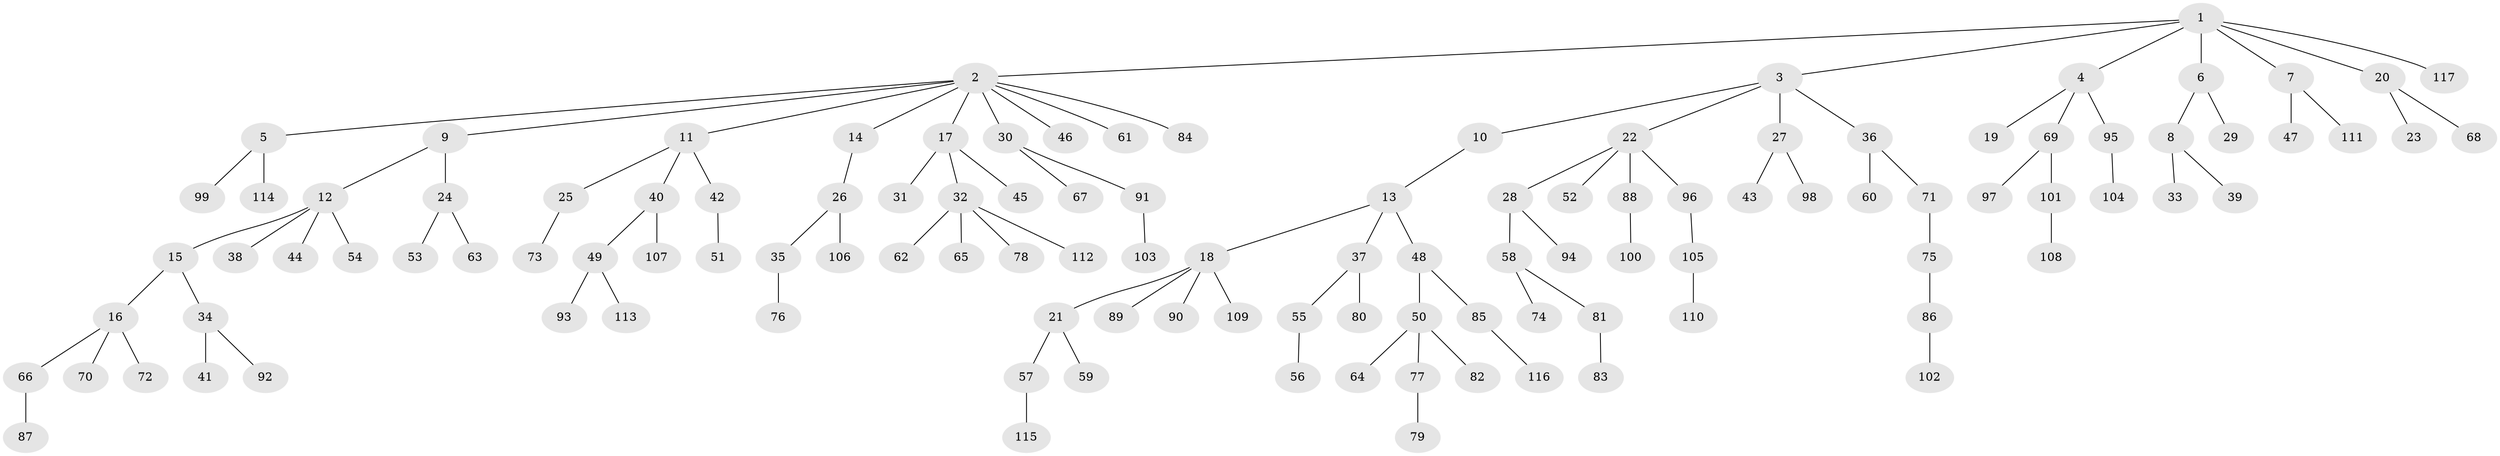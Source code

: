 // coarse degree distribution, {10: 0.012345679012345678, 12: 0.012345679012345678, 4: 0.037037037037037035, 2: 0.24691358024691357, 3: 0.07407407407407407, 5: 0.024691358024691357, 6: 0.024691358024691357, 1: 0.5679012345679012}
// Generated by graph-tools (version 1.1) at 2025/42/03/06/25 10:42:02]
// undirected, 117 vertices, 116 edges
graph export_dot {
graph [start="1"]
  node [color=gray90,style=filled];
  1;
  2;
  3;
  4;
  5;
  6;
  7;
  8;
  9;
  10;
  11;
  12;
  13;
  14;
  15;
  16;
  17;
  18;
  19;
  20;
  21;
  22;
  23;
  24;
  25;
  26;
  27;
  28;
  29;
  30;
  31;
  32;
  33;
  34;
  35;
  36;
  37;
  38;
  39;
  40;
  41;
  42;
  43;
  44;
  45;
  46;
  47;
  48;
  49;
  50;
  51;
  52;
  53;
  54;
  55;
  56;
  57;
  58;
  59;
  60;
  61;
  62;
  63;
  64;
  65;
  66;
  67;
  68;
  69;
  70;
  71;
  72;
  73;
  74;
  75;
  76;
  77;
  78;
  79;
  80;
  81;
  82;
  83;
  84;
  85;
  86;
  87;
  88;
  89;
  90;
  91;
  92;
  93;
  94;
  95;
  96;
  97;
  98;
  99;
  100;
  101;
  102;
  103;
  104;
  105;
  106;
  107;
  108;
  109;
  110;
  111;
  112;
  113;
  114;
  115;
  116;
  117;
  1 -- 2;
  1 -- 3;
  1 -- 4;
  1 -- 6;
  1 -- 7;
  1 -- 20;
  1 -- 117;
  2 -- 5;
  2 -- 9;
  2 -- 11;
  2 -- 14;
  2 -- 17;
  2 -- 30;
  2 -- 46;
  2 -- 61;
  2 -- 84;
  3 -- 10;
  3 -- 22;
  3 -- 27;
  3 -- 36;
  4 -- 19;
  4 -- 69;
  4 -- 95;
  5 -- 99;
  5 -- 114;
  6 -- 8;
  6 -- 29;
  7 -- 47;
  7 -- 111;
  8 -- 33;
  8 -- 39;
  9 -- 12;
  9 -- 24;
  10 -- 13;
  11 -- 25;
  11 -- 40;
  11 -- 42;
  12 -- 15;
  12 -- 38;
  12 -- 44;
  12 -- 54;
  13 -- 18;
  13 -- 37;
  13 -- 48;
  14 -- 26;
  15 -- 16;
  15 -- 34;
  16 -- 66;
  16 -- 70;
  16 -- 72;
  17 -- 31;
  17 -- 32;
  17 -- 45;
  18 -- 21;
  18 -- 89;
  18 -- 90;
  18 -- 109;
  20 -- 23;
  20 -- 68;
  21 -- 57;
  21 -- 59;
  22 -- 28;
  22 -- 52;
  22 -- 88;
  22 -- 96;
  24 -- 53;
  24 -- 63;
  25 -- 73;
  26 -- 35;
  26 -- 106;
  27 -- 43;
  27 -- 98;
  28 -- 58;
  28 -- 94;
  30 -- 67;
  30 -- 91;
  32 -- 62;
  32 -- 65;
  32 -- 78;
  32 -- 112;
  34 -- 41;
  34 -- 92;
  35 -- 76;
  36 -- 60;
  36 -- 71;
  37 -- 55;
  37 -- 80;
  40 -- 49;
  40 -- 107;
  42 -- 51;
  48 -- 50;
  48 -- 85;
  49 -- 93;
  49 -- 113;
  50 -- 64;
  50 -- 77;
  50 -- 82;
  55 -- 56;
  57 -- 115;
  58 -- 74;
  58 -- 81;
  66 -- 87;
  69 -- 97;
  69 -- 101;
  71 -- 75;
  75 -- 86;
  77 -- 79;
  81 -- 83;
  85 -- 116;
  86 -- 102;
  88 -- 100;
  91 -- 103;
  95 -- 104;
  96 -- 105;
  101 -- 108;
  105 -- 110;
}
